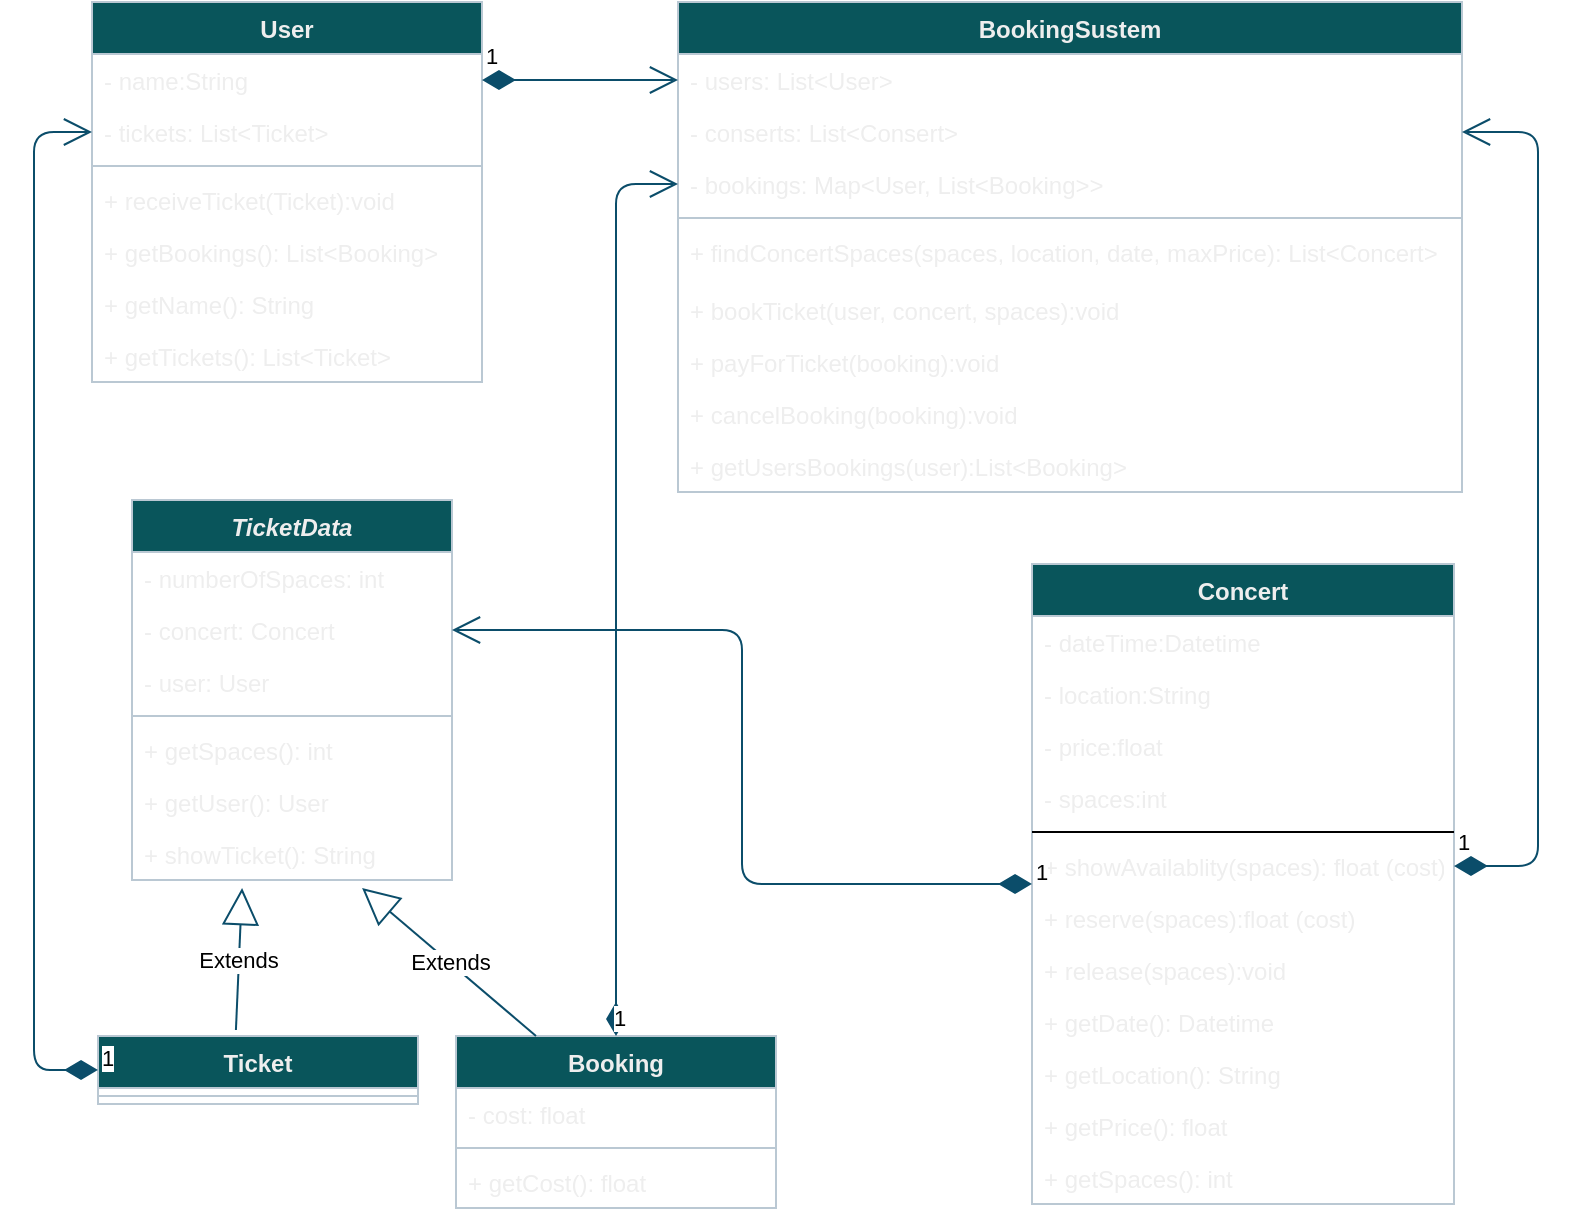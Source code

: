 <mxfile version="15.5.4" type="embed"><diagram id="23iRSUPoRavnBvh4doch" name="Page-1"><mxGraphModel dx="899" dy="782" grid="0" gridSize="10" guides="1" tooltips="1" connect="1" arrows="1" fold="1" page="1" pageScale="1" pageWidth="827" pageHeight="1169" math="0" shadow="0"><root><mxCell id="0"/><mxCell id="1" parent="0"/><mxCell id="2" value="BookingSustem" style="swimlane;fontStyle=1;align=center;verticalAlign=top;childLayout=stackLayout;horizontal=1;startSize=26;horizontalStack=0;resizeParent=1;resizeParentMax=0;resizeLast=0;collapsible=1;marginBottom=0;fillColor=#09555B;strokeColor=#BAC8D3;fontColor=#EEEEEE;" parent="1" vertex="1"><mxGeometry x="350" y="63" width="392" height="245" as="geometry"/></mxCell><mxCell id="3" value="- users: List&lt;User&gt;" style="text;strokeColor=none;fillColor=none;align=left;verticalAlign=top;spacingLeft=4;spacingRight=4;overflow=hidden;rotatable=0;points=[[0,0.5],[1,0.5]];portConstraint=eastwest;fontColor=#EEEEEE;" parent="2" vertex="1"><mxGeometry y="26" width="392" height="26" as="geometry"/></mxCell><mxCell id="6" value="- conserts: List&lt;Consert&gt;" style="text;strokeColor=none;fillColor=none;align=left;verticalAlign=top;spacingLeft=4;spacingRight=4;overflow=hidden;rotatable=0;points=[[0,0.5],[1,0.5]];portConstraint=eastwest;fontColor=#EEEEEE;" parent="2" vertex="1"><mxGeometry y="52" width="392" height="26" as="geometry"/></mxCell><mxCell id="77" value="- bookings: Map&lt;User, List&lt;Booking&gt;&gt;" style="text;strokeColor=none;fillColor=none;align=left;verticalAlign=top;spacingLeft=4;spacingRight=4;overflow=hidden;rotatable=0;points=[[0,0.5],[1,0.5]];portConstraint=eastwest;rounded=0;sketch=0;fontColor=#EEEEEE;" parent="2" vertex="1"><mxGeometry y="78" width="392" height="26" as="geometry"/></mxCell><mxCell id="4" value="" style="line;strokeWidth=1;fillColor=none;align=left;verticalAlign=middle;spacingTop=-1;spacingLeft=3;spacingRight=3;rotatable=0;labelPosition=right;points=[];portConstraint=eastwest;strokeColor=#BAC8D3;fontColor=#EEEEEE;" parent="2" vertex="1"><mxGeometry y="104" width="392" height="8" as="geometry"/></mxCell><mxCell id="5" value="+ findConcertSpaces(spaces, location, date, maxPrice): List&lt;Concert&gt;" style="text;strokeColor=none;fillColor=none;align=left;verticalAlign=top;spacingLeft=4;spacingRight=4;overflow=hidden;rotatable=0;points=[[0,0.5],[1,0.5]];portConstraint=eastwest;fontColor=#EEEEEE;" parent="2" vertex="1"><mxGeometry y="112" width="392" height="29" as="geometry"/></mxCell><mxCell id="8" value="+ bookTicket(user, concert, spaces):void" style="text;strokeColor=none;fillColor=none;align=left;verticalAlign=top;spacingLeft=4;spacingRight=4;overflow=hidden;rotatable=0;points=[[0,0.5],[1,0.5]];portConstraint=eastwest;fontColor=#EEEEEE;" parent="2" vertex="1"><mxGeometry y="141" width="392" height="26" as="geometry"/></mxCell><mxCell id="9" value="+ payForTicket(booking):void" style="text;strokeColor=none;fillColor=none;align=left;verticalAlign=top;spacingLeft=4;spacingRight=4;overflow=hidden;rotatable=0;points=[[0,0.5],[1,0.5]];portConstraint=eastwest;fontColor=#EEEEEE;" parent="2" vertex="1"><mxGeometry y="167" width="392" height="26" as="geometry"/></mxCell><mxCell id="81" value="+ cancelBooking(booking):void" style="text;strokeColor=none;fillColor=none;align=left;verticalAlign=top;spacingLeft=4;spacingRight=4;overflow=hidden;rotatable=0;points=[[0,0.5],[1,0.5]];portConstraint=eastwest;fontColor=#EEEEEE;" vertex="1" parent="2"><mxGeometry y="193" width="392" height="26" as="geometry"/></mxCell><mxCell id="82" value="+ getUsersBookings(user):List&lt;Booking&gt;" style="text;strokeColor=none;fillColor=none;align=left;verticalAlign=top;spacingLeft=4;spacingRight=4;overflow=hidden;rotatable=0;points=[[0,0.5],[1,0.5]];portConstraint=eastwest;fontColor=#EEEEEE;" vertex="1" parent="2"><mxGeometry y="219" width="392" height="26" as="geometry"/></mxCell><mxCell id="10" value="User" style="swimlane;fontStyle=1;align=center;verticalAlign=top;childLayout=stackLayout;horizontal=1;startSize=26;horizontalStack=0;resizeParent=1;resizeParentMax=0;resizeLast=0;collapsible=1;marginBottom=0;rounded=0;sketch=0;fontColor=#EEEEEE;strokeColor=#BAC8D3;fillColor=#09555B;" parent="1" vertex="1"><mxGeometry x="57" y="63" width="195" height="190" as="geometry"/></mxCell><mxCell id="7" value="- name:String" style="text;strokeColor=none;fillColor=none;align=left;verticalAlign=top;spacingLeft=4;spacingRight=4;overflow=hidden;rotatable=0;points=[[0,0.5],[1,0.5]];portConstraint=eastwest;fontColor=#EEEEEE;" parent="10" vertex="1"><mxGeometry y="26" width="195" height="26" as="geometry"/></mxCell><mxCell id="14" value="- tickets: List&lt;Ticket&gt;" style="text;strokeColor=none;fillColor=none;align=left;verticalAlign=top;spacingLeft=4;spacingRight=4;overflow=hidden;rotatable=0;points=[[0,0.5],[1,0.5]];portConstraint=eastwest;rounded=0;sketch=0;fontColor=#EEEEEE;" parent="10" vertex="1"><mxGeometry y="52" width="195" height="26" as="geometry"/></mxCell><mxCell id="12" value="" style="line;strokeWidth=1;fillColor=none;align=left;verticalAlign=middle;spacingTop=-1;spacingLeft=3;spacingRight=3;rotatable=0;labelPosition=right;points=[];portConstraint=eastwest;rounded=0;sketch=0;fontColor=#EEEEEE;strokeColor=#BAC8D3;" parent="10" vertex="1"><mxGeometry y="78" width="195" height="8" as="geometry"/></mxCell><mxCell id="79" value="+ receiveTicket(Ticket):void" style="text;strokeColor=none;fillColor=none;align=left;verticalAlign=top;spacingLeft=4;spacingRight=4;overflow=hidden;rotatable=0;points=[[0,0.5],[1,0.5]];portConstraint=eastwest;rounded=0;sketch=0;fontColor=#EEEEEE;" parent="10" vertex="1"><mxGeometry y="86" width="195" height="26" as="geometry"/></mxCell><mxCell id="13" value="+ getBookings(): List&lt;Booking&gt;" style="text;strokeColor=none;fillColor=none;align=left;verticalAlign=top;spacingLeft=4;spacingRight=4;overflow=hidden;rotatable=0;points=[[0,0.5],[1,0.5]];portConstraint=eastwest;rounded=0;sketch=0;fontColor=#EEEEEE;" parent="10" vertex="1"><mxGeometry y="112" width="195" height="26" as="geometry"/></mxCell><mxCell id="72" value="+ getName(): String" style="text;strokeColor=none;fillColor=none;align=left;verticalAlign=top;spacingLeft=4;spacingRight=4;overflow=hidden;rotatable=0;points=[[0,0.5],[1,0.5]];portConstraint=eastwest;rounded=0;sketch=0;fontColor=#EEEEEE;" parent="10" vertex="1"><mxGeometry y="138" width="195" height="26" as="geometry"/></mxCell><mxCell id="71" value="+ getTickets(): List&lt;Ticket&gt;" style="text;strokeColor=none;fillColor=none;align=left;verticalAlign=top;spacingLeft=4;spacingRight=4;overflow=hidden;rotatable=0;points=[[0,0.5],[1,0.5]];portConstraint=eastwest;rounded=0;sketch=0;fontColor=#EEEEEE;" parent="10" vertex="1"><mxGeometry y="164" width="195" height="26" as="geometry"/></mxCell><mxCell id="16" value="1" style="endArrow=open;html=1;endSize=12;startArrow=diamondThin;startSize=14;startFill=1;edgeStyle=orthogonalEdgeStyle;align=left;verticalAlign=bottom;rounded=1;sketch=0;strokeColor=#0B4D6A;curved=0;exitX=1;exitY=0.5;exitDx=0;exitDy=0;" parent="1" source="7" target="3" edge="1"><mxGeometry x="-1" y="3" relative="1" as="geometry"><mxPoint x="308" y="302" as="sourcePoint"/><mxPoint x="493" y="400" as="targetPoint"/></mxGeometry></mxCell><mxCell id="17" value="TicketData" style="swimlane;fontStyle=3;align=center;verticalAlign=top;childLayout=stackLayout;horizontal=1;startSize=26;horizontalStack=0;resizeParent=1;resizeParentMax=0;resizeLast=0;collapsible=1;marginBottom=0;rounded=0;sketch=0;fontColor=#EEEEEE;strokeColor=#BAC8D3;fillColor=#09555B;" parent="1" vertex="1"><mxGeometry x="77" y="312" width="160" height="190" as="geometry"/></mxCell><mxCell id="22" value="- numberOfSpaces: int" style="text;strokeColor=none;fillColor=none;align=left;verticalAlign=top;spacingLeft=4;spacingRight=4;overflow=hidden;rotatable=0;points=[[0,0.5],[1,0.5]];portConstraint=eastwest;rounded=0;sketch=0;fontColor=#EEEEEE;" parent="17" vertex="1"><mxGeometry y="26" width="160" height="26" as="geometry"/></mxCell><mxCell id="23" value="- concert: Concert" style="text;strokeColor=none;fillColor=none;align=left;verticalAlign=top;spacingLeft=4;spacingRight=4;overflow=hidden;rotatable=0;points=[[0,0.5],[1,0.5]];portConstraint=eastwest;rounded=0;sketch=0;fontColor=#EEEEEE;" parent="17" vertex="1"><mxGeometry y="52" width="160" height="26" as="geometry"/></mxCell><mxCell id="21" value="- user: User" style="text;strokeColor=none;fillColor=none;align=left;verticalAlign=top;spacingLeft=4;spacingRight=4;overflow=hidden;rotatable=0;points=[[0,0.5],[1,0.5]];portConstraint=eastwest;rounded=0;sketch=0;fontColor=#EEEEEE;" parent="17" vertex="1"><mxGeometry y="78" width="160" height="26" as="geometry"/></mxCell><mxCell id="19" value="" style="line;strokeWidth=1;fillColor=none;align=left;verticalAlign=middle;spacingTop=-1;spacingLeft=3;spacingRight=3;rotatable=0;labelPosition=right;points=[];portConstraint=eastwest;rounded=0;sketch=0;fontColor=#EEEEEE;strokeColor=#BAC8D3;" parent="17" vertex="1"><mxGeometry y="104" width="160" height="8" as="geometry"/></mxCell><mxCell id="73" value="+ getSpaces(): int" style="text;strokeColor=none;fillColor=none;align=left;verticalAlign=top;spacingLeft=4;spacingRight=4;overflow=hidden;rotatable=0;points=[[0,0.5],[1,0.5]];portConstraint=eastwest;rounded=0;sketch=0;fontColor=#EEEEEE;" parent="17" vertex="1"><mxGeometry y="112" width="160" height="26" as="geometry"/></mxCell><mxCell id="74" value="+ getUser(): User" style="text;strokeColor=none;fillColor=none;align=left;verticalAlign=top;spacingLeft=4;spacingRight=4;overflow=hidden;rotatable=0;points=[[0,0.5],[1,0.5]];portConstraint=eastwest;rounded=0;sketch=0;fontColor=#EEEEEE;" parent="17" vertex="1"><mxGeometry y="138" width="160" height="26" as="geometry"/></mxCell><mxCell id="75" value="+ showTicket(): String" style="text;strokeColor=none;fillColor=none;align=left;verticalAlign=top;spacingLeft=4;spacingRight=4;overflow=hidden;rotatable=0;points=[[0,0.5],[1,0.5]];portConstraint=eastwest;rounded=0;sketch=0;fontColor=#EEEEEE;" parent="17" vertex="1"><mxGeometry y="164" width="160" height="26" as="geometry"/></mxCell><mxCell id="30" value="Booking" style="swimlane;fontStyle=1;align=center;verticalAlign=top;childLayout=stackLayout;horizontal=1;startSize=26;horizontalStack=0;resizeParent=1;resizeParentMax=0;resizeLast=0;collapsible=1;marginBottom=0;rounded=0;sketch=0;fontColor=#EEEEEE;strokeColor=#BAC8D3;fillColor=#09555B;" parent="1" vertex="1"><mxGeometry x="239" y="580" width="160" height="86" as="geometry"/></mxCell><mxCell id="31" value="- cost: float" style="text;strokeColor=none;fillColor=none;align=left;verticalAlign=top;spacingLeft=4;spacingRight=4;overflow=hidden;rotatable=0;points=[[0,0.5],[1,0.5]];portConstraint=eastwest;rounded=0;sketch=0;fontColor=#EEEEEE;" parent="30" vertex="1"><mxGeometry y="26" width="160" height="26" as="geometry"/></mxCell><mxCell id="35" value="" style="line;strokeWidth=1;fillColor=none;align=left;verticalAlign=middle;spacingTop=-1;spacingLeft=3;spacingRight=3;rotatable=0;labelPosition=right;points=[];portConstraint=eastwest;rounded=0;sketch=0;fontColor=#EEEEEE;strokeColor=#BAC8D3;" parent="30" vertex="1"><mxGeometry y="52" width="160" height="8" as="geometry"/></mxCell><mxCell id="76" value="+ getCost(): float" style="text;strokeColor=none;fillColor=none;align=left;verticalAlign=top;spacingLeft=4;spacingRight=4;overflow=hidden;rotatable=0;points=[[0,0.5],[1,0.5]];portConstraint=eastwest;rounded=0;sketch=0;fontColor=#EEEEEE;" parent="30" vertex="1"><mxGeometry y="60" width="160" height="26" as="geometry"/></mxCell><mxCell id="36" value="Ticket" style="swimlane;fontStyle=1;align=center;verticalAlign=top;childLayout=stackLayout;horizontal=1;startSize=26;horizontalStack=0;resizeParent=1;resizeParentMax=0;resizeLast=0;collapsible=1;marginBottom=0;rounded=0;sketch=0;fontColor=#EEEEEE;strokeColor=#BAC8D3;fillColor=#09555B;" parent="1" vertex="1"><mxGeometry x="60" y="580" width="160" height="34" as="geometry"/></mxCell><mxCell id="41" value="" style="line;strokeWidth=1;fillColor=none;align=left;verticalAlign=middle;spacingTop=-1;spacingLeft=3;spacingRight=3;rotatable=0;labelPosition=right;points=[];portConstraint=eastwest;rounded=0;sketch=0;fontColor=#EEEEEE;strokeColor=#BAC8D3;" parent="36" vertex="1"><mxGeometry y="26" width="160" height="8" as="geometry"/></mxCell><mxCell id="42" value="Extends" style="endArrow=block;endSize=16;endFill=0;html=1;rounded=1;sketch=0;strokeColor=#0B4D6A;curved=0;exitX=0.431;exitY=-0.088;exitDx=0;exitDy=0;exitPerimeter=0;entryX=0.344;entryY=1.154;entryDx=0;entryDy=0;entryPerimeter=0;" parent="1" source="36" target="75" edge="1"><mxGeometry width="160" relative="1" as="geometry"><mxPoint x="47" y="684" as="sourcePoint"/><mxPoint x="207" y="684" as="targetPoint"/></mxGeometry></mxCell><mxCell id="43" value="Extends" style="endArrow=block;endSize=16;endFill=0;html=1;rounded=1;sketch=0;strokeColor=#0B4D6A;curved=0;entryX=0.719;entryY=1.154;entryDx=0;entryDy=0;entryPerimeter=0;exitX=0.25;exitY=0;exitDx=0;exitDy=0;" parent="1" source="30" target="75" edge="1"><mxGeometry width="160" relative="1" as="geometry"><mxPoint x="306" y="582" as="sourcePoint"/><mxPoint x="217" y="694" as="targetPoint"/></mxGeometry></mxCell><mxCell id="45" value="1" style="endArrow=open;html=1;endSize=12;startArrow=diamondThin;startSize=14;startFill=1;edgeStyle=orthogonalEdgeStyle;align=left;verticalAlign=bottom;rounded=1;sketch=0;strokeColor=#0B4D6A;curved=0;exitX=0;exitY=0.5;exitDx=0;exitDy=0;entryX=0;entryY=0.5;entryDx=0;entryDy=0;" parent="1" source="36" target="14" edge="1"><mxGeometry x="-1" y="3" relative="1" as="geometry"><mxPoint x="47" y="568.98" as="sourcePoint"/><mxPoint x="67" y="190" as="targetPoint"/><Array as="points"><mxPoint x="28" y="597"/><mxPoint x="28" y="128"/></Array></mxGeometry></mxCell><mxCell id="55" value="Concert" style="swimlane;fontStyle=1;align=center;verticalAlign=top;childLayout=stackLayout;horizontal=1;startSize=26;horizontalStack=0;resizeParent=1;resizeParentMax=0;resizeLast=0;collapsible=1;marginBottom=0;rounded=0;sketch=0;fontColor=#EEEEEE;strokeColor=#BAC8D3;fillColor=#09555B;" parent="1" vertex="1"><mxGeometry x="527" y="344" width="211" height="320" as="geometry"/></mxCell><mxCell id="60" value="- dateTime:Datetime" style="text;strokeColor=none;fillColor=none;align=left;verticalAlign=top;spacingLeft=4;spacingRight=4;overflow=hidden;rotatable=0;points=[[0,0.5],[1,0.5]];portConstraint=eastwest;rounded=0;sketch=0;fontColor=#EEEEEE;" parent="55" vertex="1"><mxGeometry y="26" width="211" height="26" as="geometry"/></mxCell><mxCell id="61" value="- location:String" style="text;strokeColor=none;fillColor=none;align=left;verticalAlign=top;spacingLeft=4;spacingRight=4;overflow=hidden;rotatable=0;points=[[0,0.5],[1,0.5]];portConstraint=eastwest;rounded=0;sketch=0;fontColor=#EEEEEE;" parent="55" vertex="1"><mxGeometry y="52" width="211" height="26" as="geometry"/></mxCell><mxCell id="62" value="- price:float" style="text;strokeColor=none;fillColor=none;align=left;verticalAlign=top;spacingLeft=4;spacingRight=4;overflow=hidden;rotatable=0;points=[[0,0.5],[1,0.5]];portConstraint=eastwest;rounded=0;sketch=0;fontColor=#EEEEEE;" parent="55" vertex="1"><mxGeometry y="78" width="211" height="26" as="geometry"/></mxCell><mxCell id="52" value="- spaces:int" style="text;strokeColor=none;fillColor=none;align=left;verticalAlign=top;spacingLeft=4;spacingRight=4;overflow=hidden;rotatable=0;points=[[0,0.5],[1,0.5]];portConstraint=eastwest;rounded=0;sketch=0;fontColor=#EEEEEE;" parent="55" vertex="1"><mxGeometry y="104" width="211" height="26" as="geometry"/></mxCell><mxCell id="57" value="" style="line;strokeWidth=1;fillColor=none;align=left;verticalAlign=middle;spacingTop=-1;spacingLeft=3;spacingRight=3;rotatable=0;labelPosition=right;points=[];portConstraint=eastwest;rounded=0;sketch=0;fontColor=#EEEEEE;" parent="55" vertex="1"><mxGeometry y="130" width="211" height="8" as="geometry"/></mxCell><mxCell id="58" value="+ showAvailablity(spaces): float (cost)" style="text;strokeColor=none;fillColor=none;align=left;verticalAlign=top;spacingLeft=4;spacingRight=4;overflow=hidden;rotatable=0;points=[[0,0.5],[1,0.5]];portConstraint=eastwest;rounded=0;sketch=0;fontColor=#EEEEEE;" parent="55" vertex="1"><mxGeometry y="138" width="211" height="26" as="geometry"/></mxCell><mxCell id="63" value="+ reserve(spaces):float (cost)" style="text;strokeColor=none;fillColor=none;align=left;verticalAlign=top;spacingLeft=4;spacingRight=4;overflow=hidden;rotatable=0;points=[[0,0.5],[1,0.5]];portConstraint=eastwest;rounded=0;sketch=0;fontColor=#EEEEEE;" parent="55" vertex="1"><mxGeometry y="164" width="211" height="26" as="geometry"/></mxCell><mxCell id="80" value="+ release(spaces):void" style="text;strokeColor=none;fillColor=none;align=left;verticalAlign=top;spacingLeft=4;spacingRight=4;overflow=hidden;rotatable=0;points=[[0,0.5],[1,0.5]];portConstraint=eastwest;rounded=0;sketch=0;fontColor=#EEEEEE;" parent="55" vertex="1"><mxGeometry y="190" width="211" height="26" as="geometry"/></mxCell><mxCell id="67" value="+ getDate(): Datetime" style="text;strokeColor=none;fillColor=none;align=left;verticalAlign=top;spacingLeft=4;spacingRight=4;overflow=hidden;rotatable=0;points=[[0,0.5],[1,0.5]];portConstraint=eastwest;rounded=0;sketch=0;fontColor=#EEEEEE;" parent="55" vertex="1"><mxGeometry y="216" width="211" height="26" as="geometry"/></mxCell><mxCell id="68" value="+ getLocation(): String" style="text;strokeColor=none;fillColor=none;align=left;verticalAlign=top;spacingLeft=4;spacingRight=4;overflow=hidden;rotatable=0;points=[[0,0.5],[1,0.5]];portConstraint=eastwest;rounded=0;sketch=0;fontColor=#EEEEEE;" parent="55" vertex="1"><mxGeometry y="242" width="211" height="26" as="geometry"/></mxCell><mxCell id="69" value="+ getPrice(): float" style="text;strokeColor=none;fillColor=none;align=left;verticalAlign=top;spacingLeft=4;spacingRight=4;overflow=hidden;rotatable=0;points=[[0,0.5],[1,0.5]];portConstraint=eastwest;rounded=0;sketch=0;fontColor=#EEEEEE;" parent="55" vertex="1"><mxGeometry y="268" width="211" height="26" as="geometry"/></mxCell><mxCell id="70" value="+ getSpaces(): int" style="text;strokeColor=none;fillColor=none;align=left;verticalAlign=top;spacingLeft=4;spacingRight=4;overflow=hidden;rotatable=0;points=[[0,0.5],[1,0.5]];portConstraint=eastwest;rounded=0;sketch=0;fontColor=#EEEEEE;" parent="55" vertex="1"><mxGeometry y="294" width="211" height="26" as="geometry"/></mxCell><mxCell id="65" value="1" style="endArrow=open;html=1;endSize=12;startArrow=diamondThin;startSize=14;startFill=1;edgeStyle=orthogonalEdgeStyle;align=left;verticalAlign=bottom;rounded=1;sketch=0;strokeColor=#0B4D6A;curved=0;exitX=1;exitY=0.5;exitDx=0;exitDy=0;entryX=1;entryY=0.5;entryDx=0;entryDy=0;" parent="1" source="58" target="6" edge="1"><mxGeometry x="-1" y="3" relative="1" as="geometry"><mxPoint x="323" y="570" as="sourcePoint"/><mxPoint x="227" y="164" as="targetPoint"/><Array as="points"><mxPoint x="780" y="495"/><mxPoint x="780" y="128"/></Array></mxGeometry></mxCell><mxCell id="66" value="1" style="endArrow=open;html=1;endSize=12;startArrow=diamondThin;startSize=14;startFill=1;edgeStyle=orthogonalEdgeStyle;align=left;verticalAlign=bottom;rounded=1;sketch=0;strokeColor=#0B4D6A;curved=0;entryX=1;entryY=0.5;entryDx=0;entryDy=0;" parent="1" source="55" target="23" edge="1"><mxGeometry x="-1" y="3" relative="1" as="geometry"><mxPoint x="519" y="416" as="sourcePoint"/><mxPoint x="586" y="138" as="targetPoint"/></mxGeometry></mxCell><mxCell id="78" value="1" style="endArrow=open;html=1;endSize=12;startArrow=diamondThin;startSize=14;startFill=1;edgeStyle=orthogonalEdgeStyle;align=left;verticalAlign=bottom;rounded=1;sketch=0;strokeColor=#0B4D6A;curved=0;entryX=0;entryY=0.5;entryDx=0;entryDy=0;exitX=0.5;exitY=0;exitDx=0;exitDy=0;" parent="1" source="30" target="77" edge="1"><mxGeometry x="-1" y="3" relative="1" as="geometry"><mxPoint x="340" y="583" as="sourcePoint"/><mxPoint x="67" y="164" as="targetPoint"/></mxGeometry></mxCell></root></mxGraphModel></diagram></mxfile>